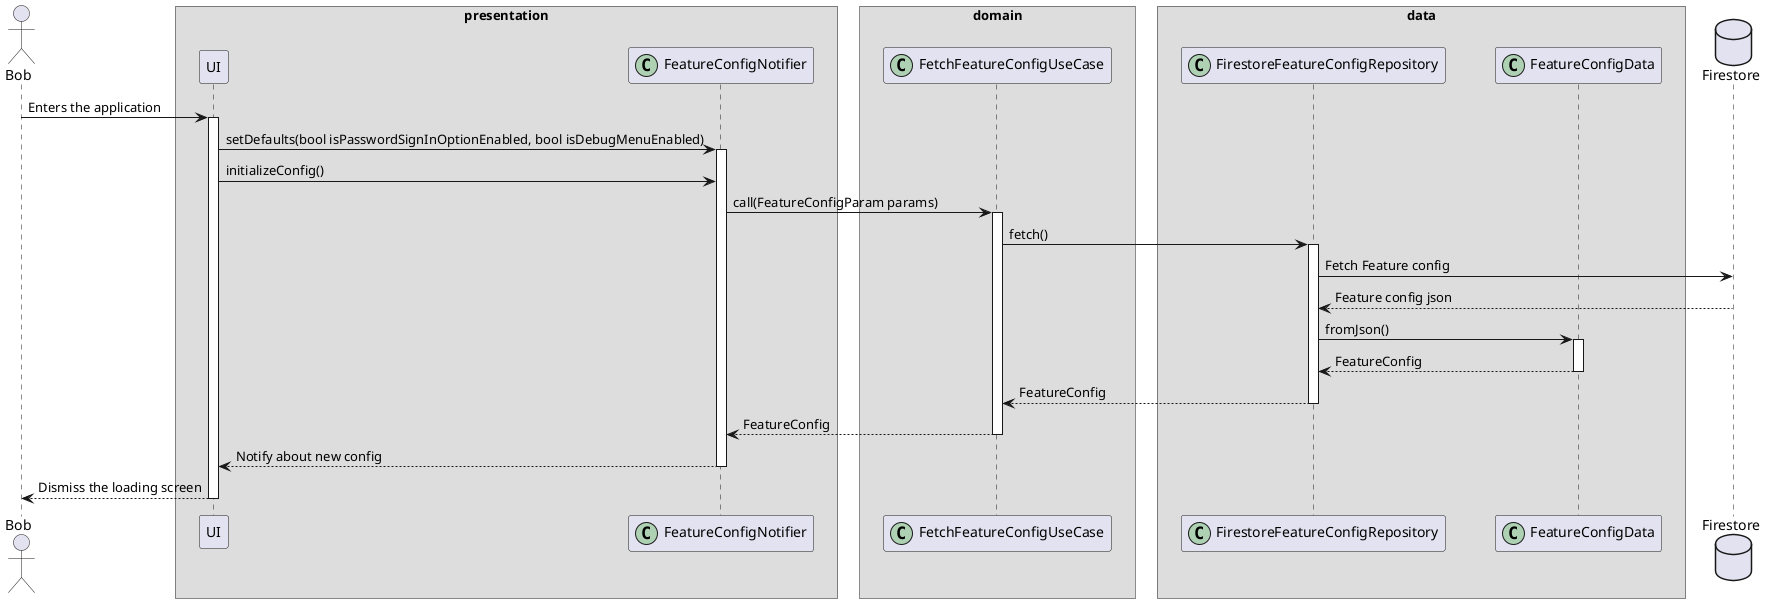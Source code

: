 @startuml feature_config_sequence_diagram
skinparam ParticipantPadding 20
skinparam BoxPadding 10

actor Bob

box "presentation"
participant UI
participant FeatureConfigNotifier << (C,#ADD1B2) >>
end box

box "domain"
participant FetchFeatureConfigUseCase << (C,#ADD1B2) >>
end box

box "data"
participant FirestoreFeatureConfigRepository << (C,#ADD1B2) >>
participant FeatureConfigData << (C,#ADD1B2) >>
end box

database "Firestore" as FRC

Bob -> UI : Enters the application
activate UI

UI -> FeatureConfigNotifier : setDefaults(bool isPasswordSignInOptionEnabled, bool isDebugMenuEnabled)
activate FeatureConfigNotifier
UI -> FeatureConfigNotifier : initializeConfig()

FeatureConfigNotifier -> FetchFeatureConfigUseCase : call(FeatureConfigParam params)
activate FetchFeatureConfigUseCase

FetchFeatureConfigUseCase -> FirestoreFeatureConfigRepository : fetch()
activate FirestoreFeatureConfigRepository

FirestoreFeatureConfigRepository -> FRC : Fetch Feature config

FRC --> FirestoreFeatureConfigRepository : Feature config json

FirestoreFeatureConfigRepository -> FeatureConfigData : fromJson()
activate FeatureConfigData

FeatureConfigData --> FirestoreFeatureConfigRepository : FeatureConfig
deactivate FeatureConfigData

FirestoreFeatureConfigRepository --> FetchFeatureConfigUseCase : FeatureConfig
deactivate FirestoreFeatureConfigRepository

FetchFeatureConfigUseCase --> FeatureConfigNotifier : FeatureConfig
deactivate FetchFeatureConfigUseCase

FeatureConfigNotifier --> UI : Notify about new config
deactivate FeatureConfigNotifier

UI --> Bob : Dismiss the loading screen
deactivate UI

@enduml
